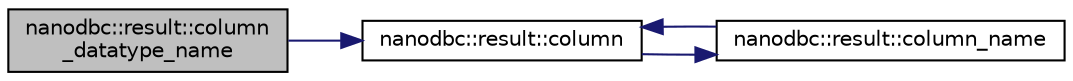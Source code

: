 digraph "nanodbc::result::column_datatype_name"
{
 // LATEX_PDF_SIZE
  edge [fontname="Helvetica",fontsize="10",labelfontname="Helvetica",labelfontsize="10"];
  node [fontname="Helvetica",fontsize="10",shape=record];
  rankdir="LR";
  Node53 [label="nanodbc::result::column\l_datatype_name",height=0.2,width=0.4,color="black", fillcolor="grey75", style="filled", fontcolor="black",tooltip="Returns data source dependent data type name of this column."];
  Node53 -> Node54 [color="midnightblue",fontsize="10",style="solid",fontname="Helvetica"];
  Node54 [label="nanodbc::result::column",height=0.2,width=0.4,color="black", fillcolor="white", style="filled",URL="$classnanodbc_1_1result.html#ae4e254b2db63c65473cc058de3d5a844",tooltip="Returns the column number of the specified column name."];
  Node54 -> Node55 [color="midnightblue",fontsize="10",style="solid",fontname="Helvetica"];
  Node55 [label="nanodbc::result::column_name",height=0.2,width=0.4,color="black", fillcolor="white", style="filled",URL="$classnanodbc_1_1result.html#a2bd3fc4e416108960c4191b2cbba256b",tooltip="Returns the name of the specified column."];
  Node55 -> Node54 [color="midnightblue",fontsize="10",style="solid",fontname="Helvetica"];
}
